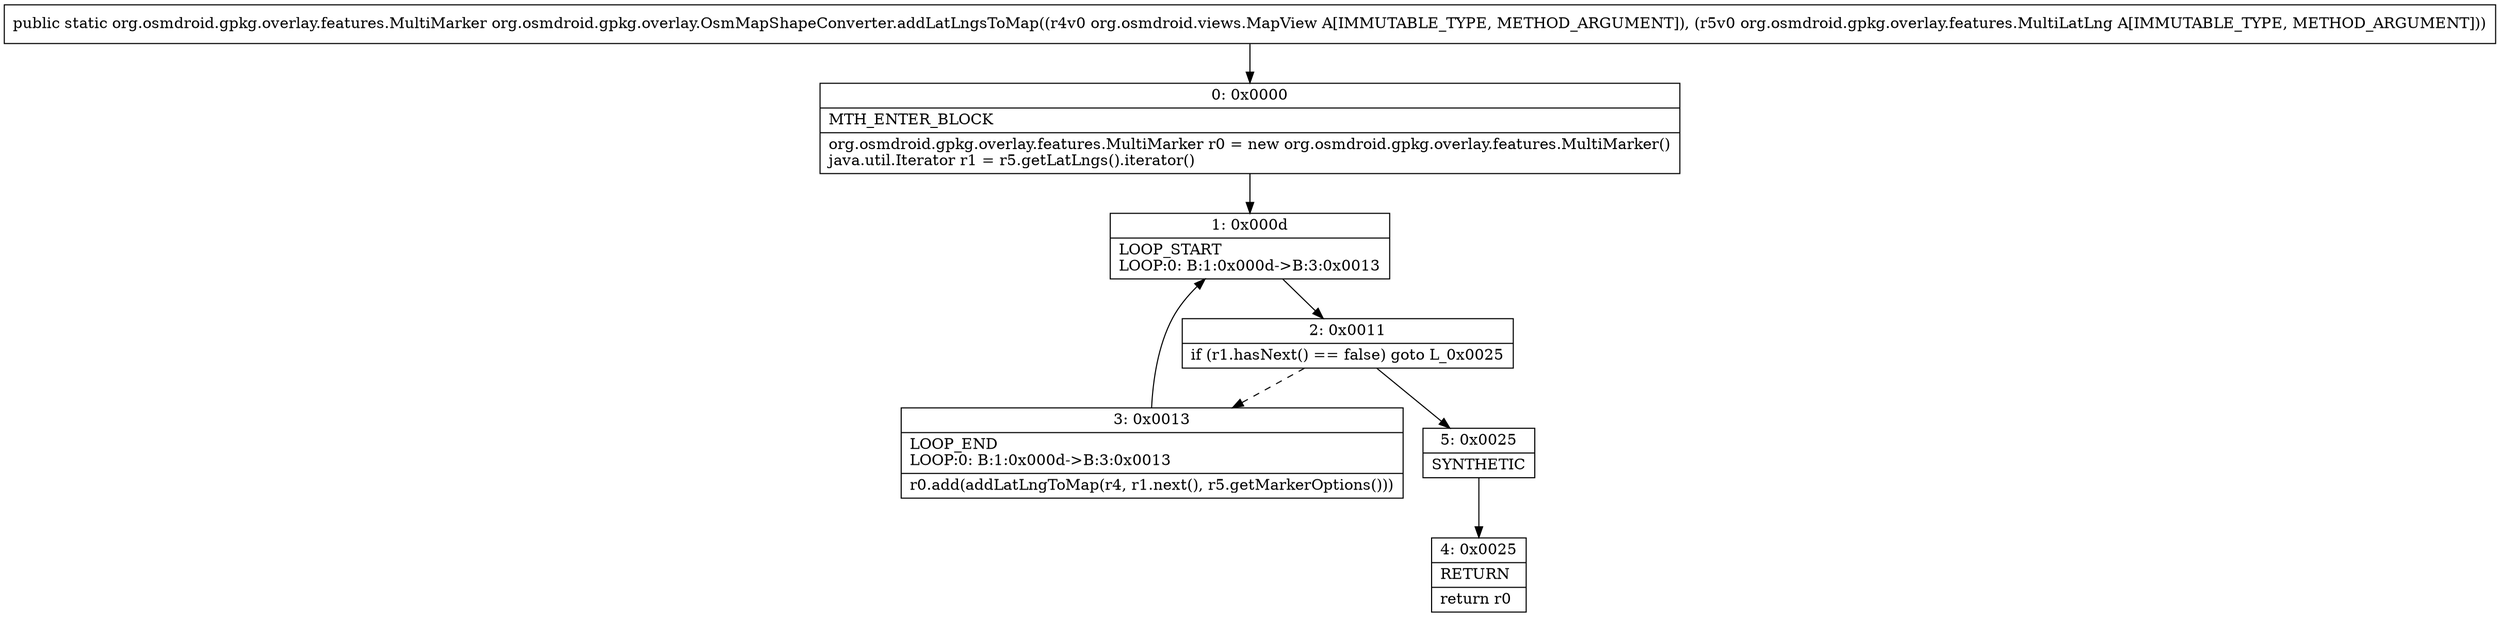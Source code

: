 digraph "CFG fororg.osmdroid.gpkg.overlay.OsmMapShapeConverter.addLatLngsToMap(Lorg\/osmdroid\/views\/MapView;Lorg\/osmdroid\/gpkg\/overlay\/features\/MultiLatLng;)Lorg\/osmdroid\/gpkg\/overlay\/features\/MultiMarker;" {
Node_0 [shape=record,label="{0\:\ 0x0000|MTH_ENTER_BLOCK\l|org.osmdroid.gpkg.overlay.features.MultiMarker r0 = new org.osmdroid.gpkg.overlay.features.MultiMarker()\ljava.util.Iterator r1 = r5.getLatLngs().iterator()\l}"];
Node_1 [shape=record,label="{1\:\ 0x000d|LOOP_START\lLOOP:0: B:1:0x000d\-\>B:3:0x0013\l}"];
Node_2 [shape=record,label="{2\:\ 0x0011|if (r1.hasNext() == false) goto L_0x0025\l}"];
Node_3 [shape=record,label="{3\:\ 0x0013|LOOP_END\lLOOP:0: B:1:0x000d\-\>B:3:0x0013\l|r0.add(addLatLngToMap(r4, r1.next(), r5.getMarkerOptions()))\l}"];
Node_4 [shape=record,label="{4\:\ 0x0025|RETURN\l|return r0\l}"];
Node_5 [shape=record,label="{5\:\ 0x0025|SYNTHETIC\l}"];
MethodNode[shape=record,label="{public static org.osmdroid.gpkg.overlay.features.MultiMarker org.osmdroid.gpkg.overlay.OsmMapShapeConverter.addLatLngsToMap((r4v0 org.osmdroid.views.MapView A[IMMUTABLE_TYPE, METHOD_ARGUMENT]), (r5v0 org.osmdroid.gpkg.overlay.features.MultiLatLng A[IMMUTABLE_TYPE, METHOD_ARGUMENT])) }"];
MethodNode -> Node_0;
Node_0 -> Node_1;
Node_1 -> Node_2;
Node_2 -> Node_3[style=dashed];
Node_2 -> Node_5;
Node_3 -> Node_1;
Node_5 -> Node_4;
}

